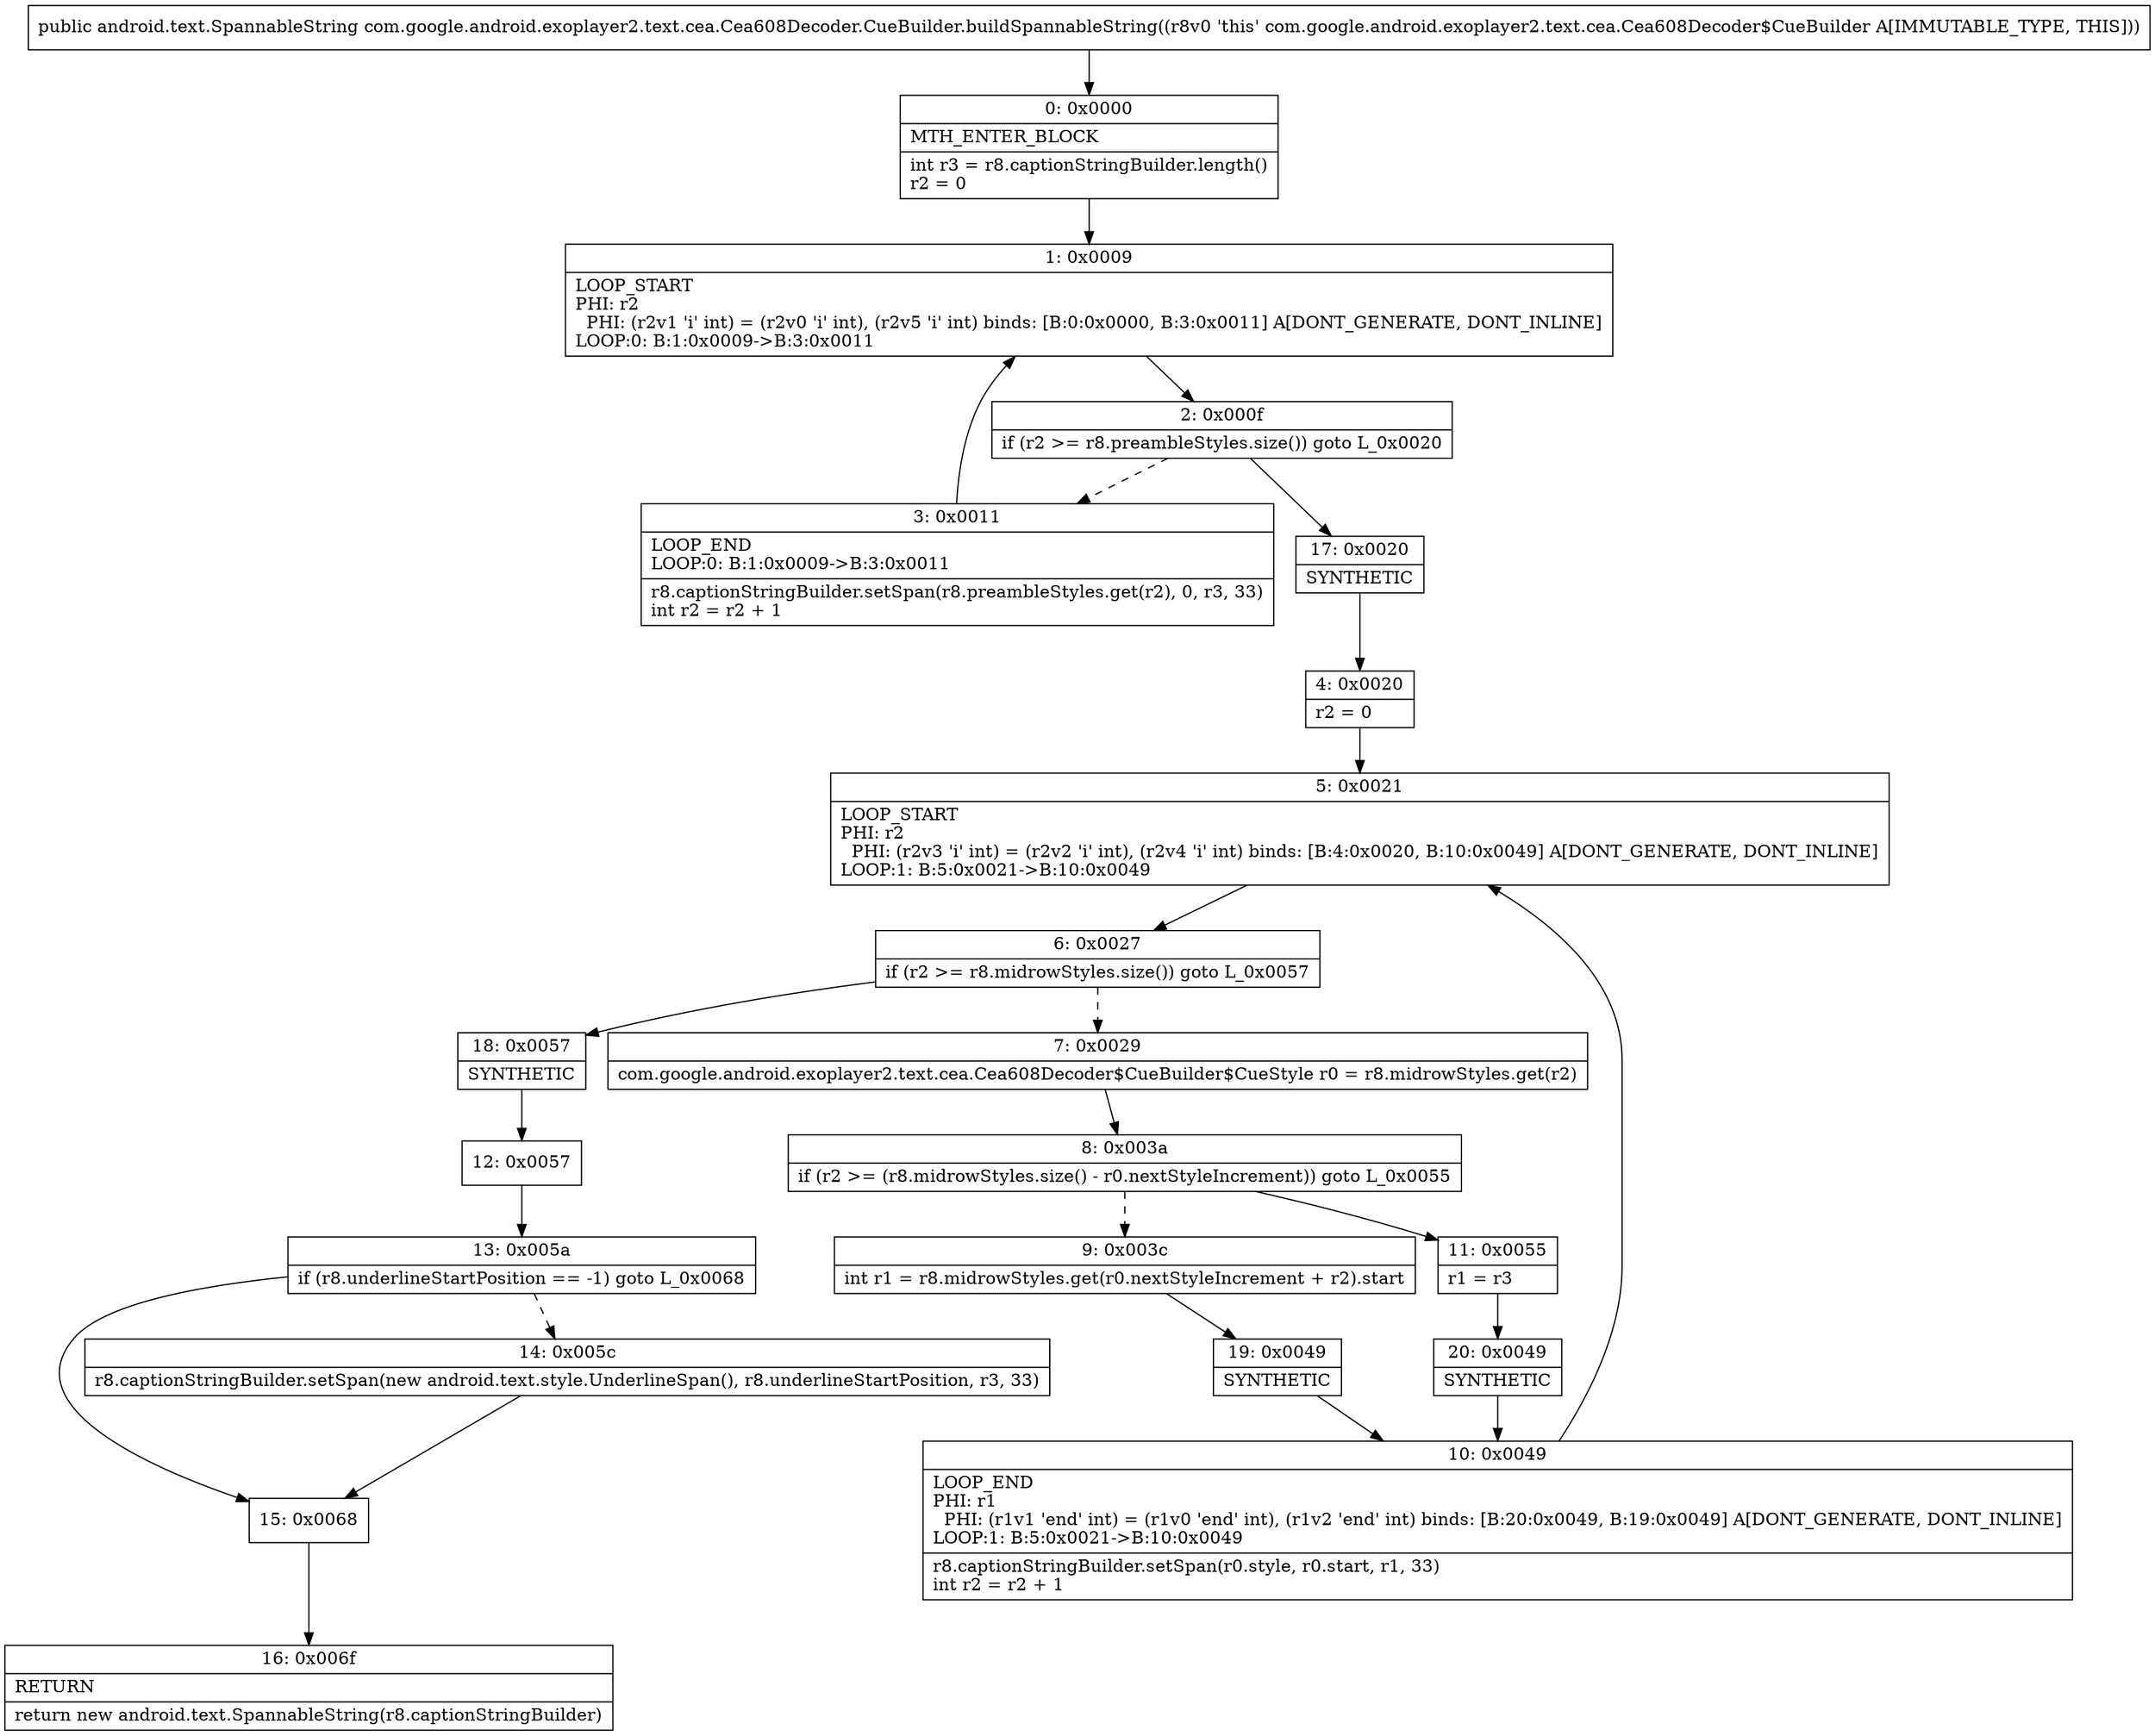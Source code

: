 digraph "CFG forcom.google.android.exoplayer2.text.cea.Cea608Decoder.CueBuilder.buildSpannableString()Landroid\/text\/SpannableString;" {
Node_0 [shape=record,label="{0\:\ 0x0000|MTH_ENTER_BLOCK\l|int r3 = r8.captionStringBuilder.length()\lr2 = 0\l}"];
Node_1 [shape=record,label="{1\:\ 0x0009|LOOP_START\lPHI: r2 \l  PHI: (r2v1 'i' int) = (r2v0 'i' int), (r2v5 'i' int) binds: [B:0:0x0000, B:3:0x0011] A[DONT_GENERATE, DONT_INLINE]\lLOOP:0: B:1:0x0009\-\>B:3:0x0011\l}"];
Node_2 [shape=record,label="{2\:\ 0x000f|if (r2 \>= r8.preambleStyles.size()) goto L_0x0020\l}"];
Node_3 [shape=record,label="{3\:\ 0x0011|LOOP_END\lLOOP:0: B:1:0x0009\-\>B:3:0x0011\l|r8.captionStringBuilder.setSpan(r8.preambleStyles.get(r2), 0, r3, 33)\lint r2 = r2 + 1\l}"];
Node_4 [shape=record,label="{4\:\ 0x0020|r2 = 0\l}"];
Node_5 [shape=record,label="{5\:\ 0x0021|LOOP_START\lPHI: r2 \l  PHI: (r2v3 'i' int) = (r2v2 'i' int), (r2v4 'i' int) binds: [B:4:0x0020, B:10:0x0049] A[DONT_GENERATE, DONT_INLINE]\lLOOP:1: B:5:0x0021\-\>B:10:0x0049\l}"];
Node_6 [shape=record,label="{6\:\ 0x0027|if (r2 \>= r8.midrowStyles.size()) goto L_0x0057\l}"];
Node_7 [shape=record,label="{7\:\ 0x0029|com.google.android.exoplayer2.text.cea.Cea608Decoder$CueBuilder$CueStyle r0 = r8.midrowStyles.get(r2)\l}"];
Node_8 [shape=record,label="{8\:\ 0x003a|if (r2 \>= (r8.midrowStyles.size() \- r0.nextStyleIncrement)) goto L_0x0055\l}"];
Node_9 [shape=record,label="{9\:\ 0x003c|int r1 = r8.midrowStyles.get(r0.nextStyleIncrement + r2).start\l}"];
Node_10 [shape=record,label="{10\:\ 0x0049|LOOP_END\lPHI: r1 \l  PHI: (r1v1 'end' int) = (r1v0 'end' int), (r1v2 'end' int) binds: [B:20:0x0049, B:19:0x0049] A[DONT_GENERATE, DONT_INLINE]\lLOOP:1: B:5:0x0021\-\>B:10:0x0049\l|r8.captionStringBuilder.setSpan(r0.style, r0.start, r1, 33)\lint r2 = r2 + 1\l}"];
Node_11 [shape=record,label="{11\:\ 0x0055|r1 = r3\l}"];
Node_12 [shape=record,label="{12\:\ 0x0057}"];
Node_13 [shape=record,label="{13\:\ 0x005a|if (r8.underlineStartPosition == \-1) goto L_0x0068\l}"];
Node_14 [shape=record,label="{14\:\ 0x005c|r8.captionStringBuilder.setSpan(new android.text.style.UnderlineSpan(), r8.underlineStartPosition, r3, 33)\l}"];
Node_15 [shape=record,label="{15\:\ 0x0068}"];
Node_16 [shape=record,label="{16\:\ 0x006f|RETURN\l|return new android.text.SpannableString(r8.captionStringBuilder)\l}"];
Node_17 [shape=record,label="{17\:\ 0x0020|SYNTHETIC\l}"];
Node_18 [shape=record,label="{18\:\ 0x0057|SYNTHETIC\l}"];
Node_19 [shape=record,label="{19\:\ 0x0049|SYNTHETIC\l}"];
Node_20 [shape=record,label="{20\:\ 0x0049|SYNTHETIC\l}"];
MethodNode[shape=record,label="{public android.text.SpannableString com.google.android.exoplayer2.text.cea.Cea608Decoder.CueBuilder.buildSpannableString((r8v0 'this' com.google.android.exoplayer2.text.cea.Cea608Decoder$CueBuilder A[IMMUTABLE_TYPE, THIS])) }"];
MethodNode -> Node_0;
Node_0 -> Node_1;
Node_1 -> Node_2;
Node_2 -> Node_3[style=dashed];
Node_2 -> Node_17;
Node_3 -> Node_1;
Node_4 -> Node_5;
Node_5 -> Node_6;
Node_6 -> Node_7[style=dashed];
Node_6 -> Node_18;
Node_7 -> Node_8;
Node_8 -> Node_9[style=dashed];
Node_8 -> Node_11;
Node_9 -> Node_19;
Node_10 -> Node_5;
Node_11 -> Node_20;
Node_12 -> Node_13;
Node_13 -> Node_14[style=dashed];
Node_13 -> Node_15;
Node_14 -> Node_15;
Node_15 -> Node_16;
Node_17 -> Node_4;
Node_18 -> Node_12;
Node_19 -> Node_10;
Node_20 -> Node_10;
}

